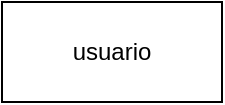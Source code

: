 <mxfile version="14.6.13" type="github">
  <diagram id="9wIN_9EUKG97BZwH4m8H" name="Page-1">
    <mxGraphModel dx="868" dy="450" grid="1" gridSize="10" guides="1" tooltips="1" connect="1" arrows="1" fold="1" page="1" pageScale="1" pageWidth="827" pageHeight="1169" math="0" shadow="0">
      <root>
        <mxCell id="0" />
        <mxCell id="1" parent="0" />
        <mxCell id="N0lbeCtPLwYTpKfvcPKP-1" value="usuario" style="rounded=0;whiteSpace=wrap;html=1;" vertex="1" parent="1">
          <mxGeometry x="370" y="140" width="110" height="50" as="geometry" />
        </mxCell>
      </root>
    </mxGraphModel>
  </diagram>
</mxfile>
